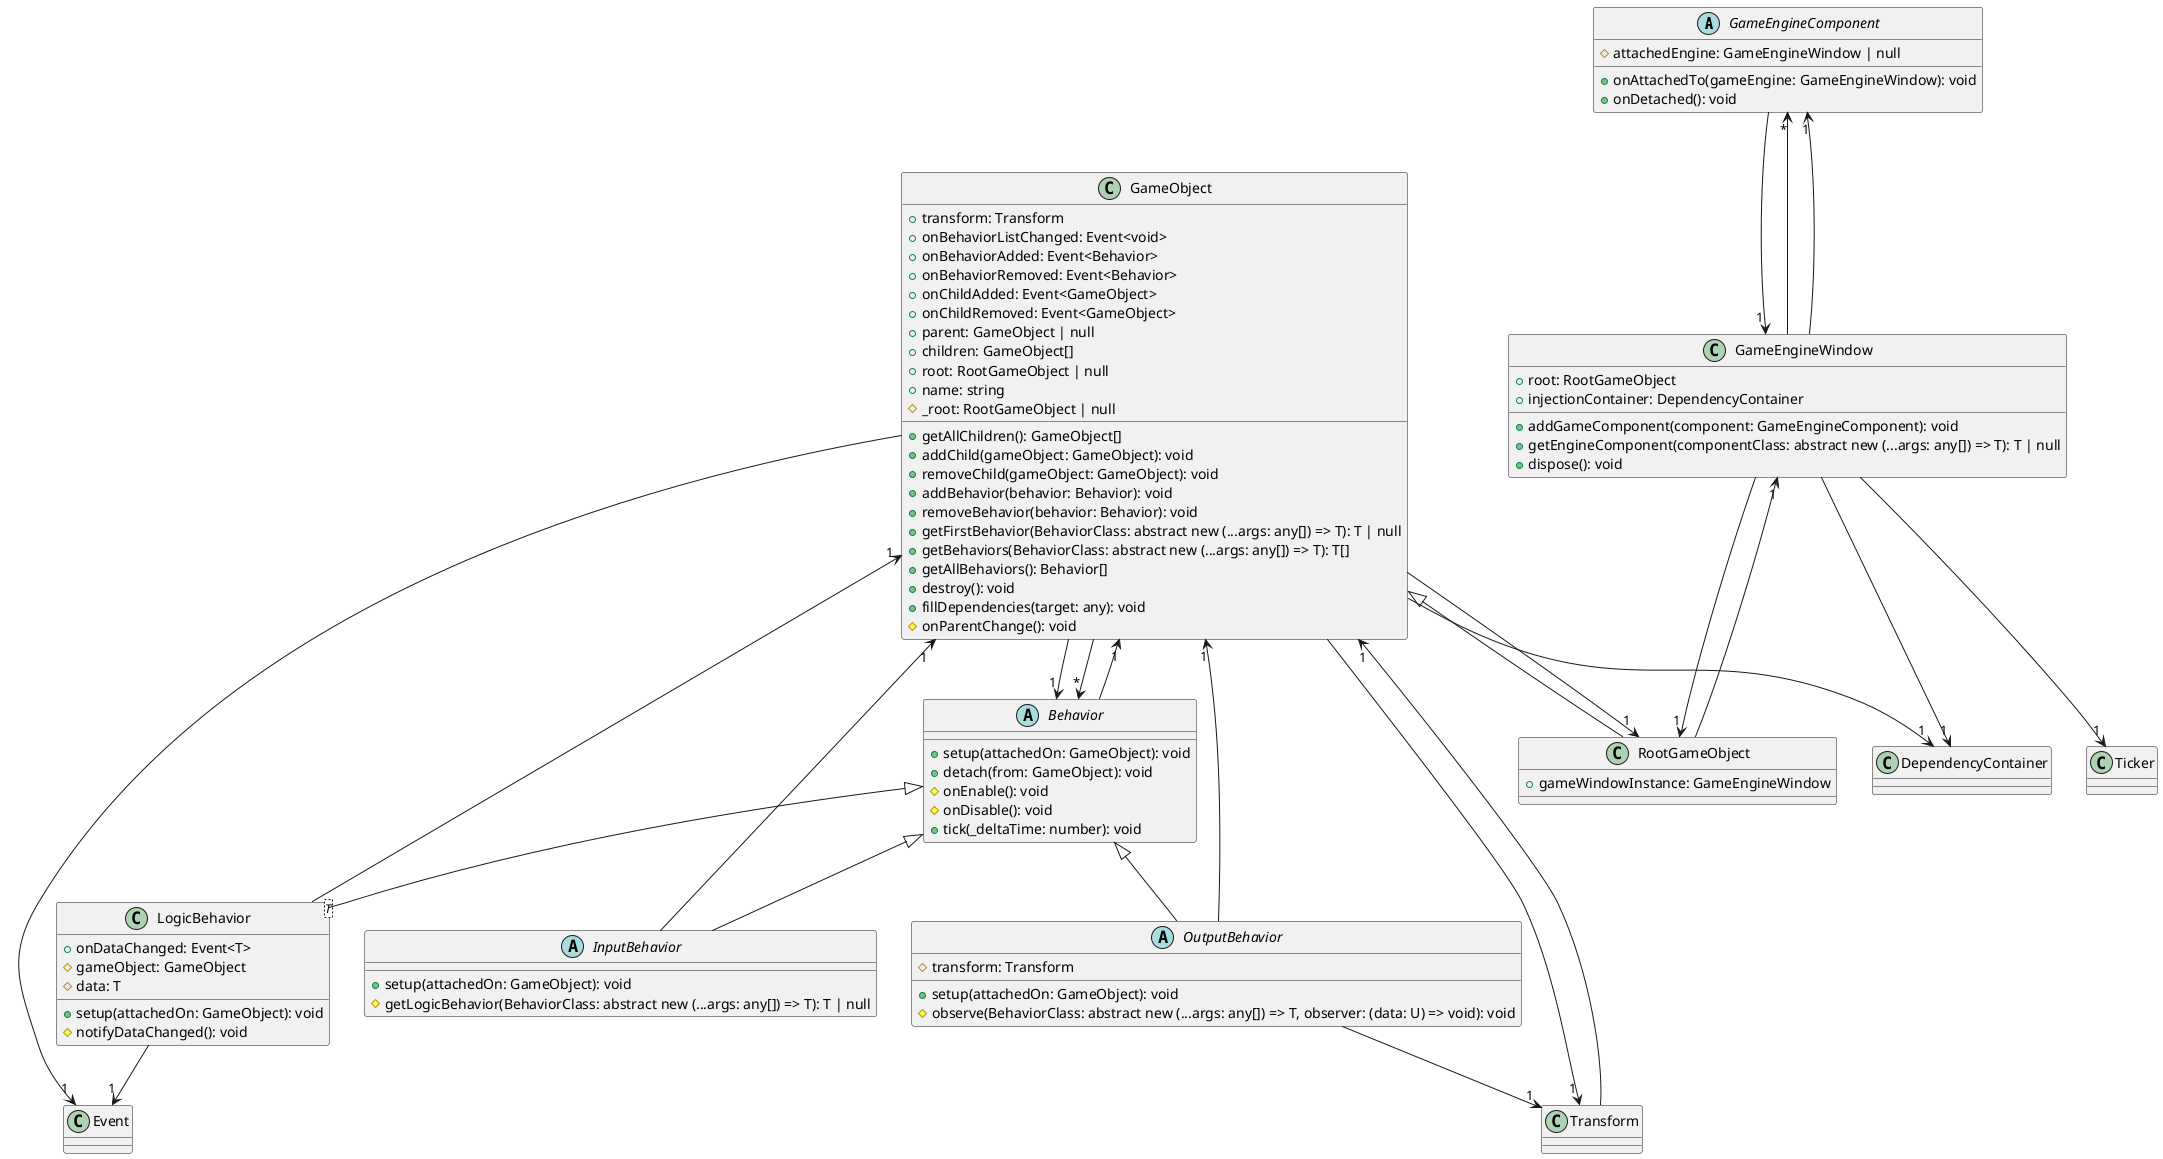 @startuml
abstract class GameEngineComponent {
    #attachedEngine: GameEngineWindow | null
    +onAttachedTo(gameEngine: GameEngineWindow): void
    +onDetached(): void
}
class GameEngineWindow {
    +root: RootGameObject
    +injectionContainer: DependencyContainer
    +addGameComponent(component: GameEngineComponent): void
    +getEngineComponent(componentClass: abstract new (...args: any[]) => T): T | null
    +dispose(): void
}
class RootGameObject extends GameObject {
    +gameWindowInstance: GameEngineWindow
}
class GameObject {
    +transform: Transform
    +onBehaviorListChanged: Event<void>
    +onBehaviorAdded: Event<Behavior>
    +onBehaviorRemoved: Event<Behavior>
    +onChildAdded: Event<GameObject>
    +onChildRemoved: Event<GameObject>
    +parent: GameObject | null
    +children: GameObject[]
    +root: RootGameObject | null
    +name: string
    #_root: RootGameObject | null
    +getAllChildren(): GameObject[]
    +addChild(gameObject: GameObject): void
    +removeChild(gameObject: GameObject): void
    +addBehavior(behavior: Behavior): void
    +removeBehavior(behavior: Behavior): void
    +getFirstBehavior(BehaviorClass: abstract new (...args: any[]) => T): T | null
    +getBehaviors(BehaviorClass: abstract new (...args: any[]) => T): T[]
    +getAllBehaviors(): Behavior[]
    +destroy(): void
    +fillDependencies(target: any): void
    #onParentChange(): void
}
abstract class Behavior {
    +setup(attachedOn: GameObject): void
    +detach(from: GameObject): void
    #onEnable(): void
    #onDisable(): void
    +tick(_deltaTime: number): void
}
class LogicBehavior<T> extends Behavior {
    +onDataChanged: Event<T>
    #gameObject: GameObject
    #data: T
    +setup(attachedOn: GameObject): void
    #notifyDataChanged(): void
}
abstract class InputBehavior extends Behavior {
    +setup(attachedOn: GameObject): void
    #getLogicBehavior(BehaviorClass: abstract new (...args: any[]) => T): T | null
}
abstract class OutputBehavior extends Behavior {
    +setup(attachedOn: GameObject): void
    #observe(BehaviorClass: abstract new (...args: any[]) => T, observer: (data: U) => void): void
    #transform: Transform
}
Transform --> "1" GameObject
GameEngineComponent --> "1" GameEngineWindow
GameEngineWindow --> "*" GameEngineComponent
GameEngineWindow --> "1" RootGameObject
GameEngineWindow --> "1" Ticker
GameEngineWindow --> "1" DependencyContainer
GameEngineWindow --> "1" GameEngineComponent
RootGameObject --> "1" GameEngineWindow
GameObject --> "1" Transform
GameObject --> "1" Event
GameObject --> "1" Behavior
GameObject --> "1" RootGameObject
GameObject --> "*" Behavior
GameObject --> "1" DependencyContainer
Behavior --> "1" GameObject
LogicBehavior --> "1" Event
LogicBehavior --> "1" GameObject
InputBehavior --> "1" GameObject
OutputBehavior --> "1" GameObject
OutputBehavior --> "1" Transform
@enduml